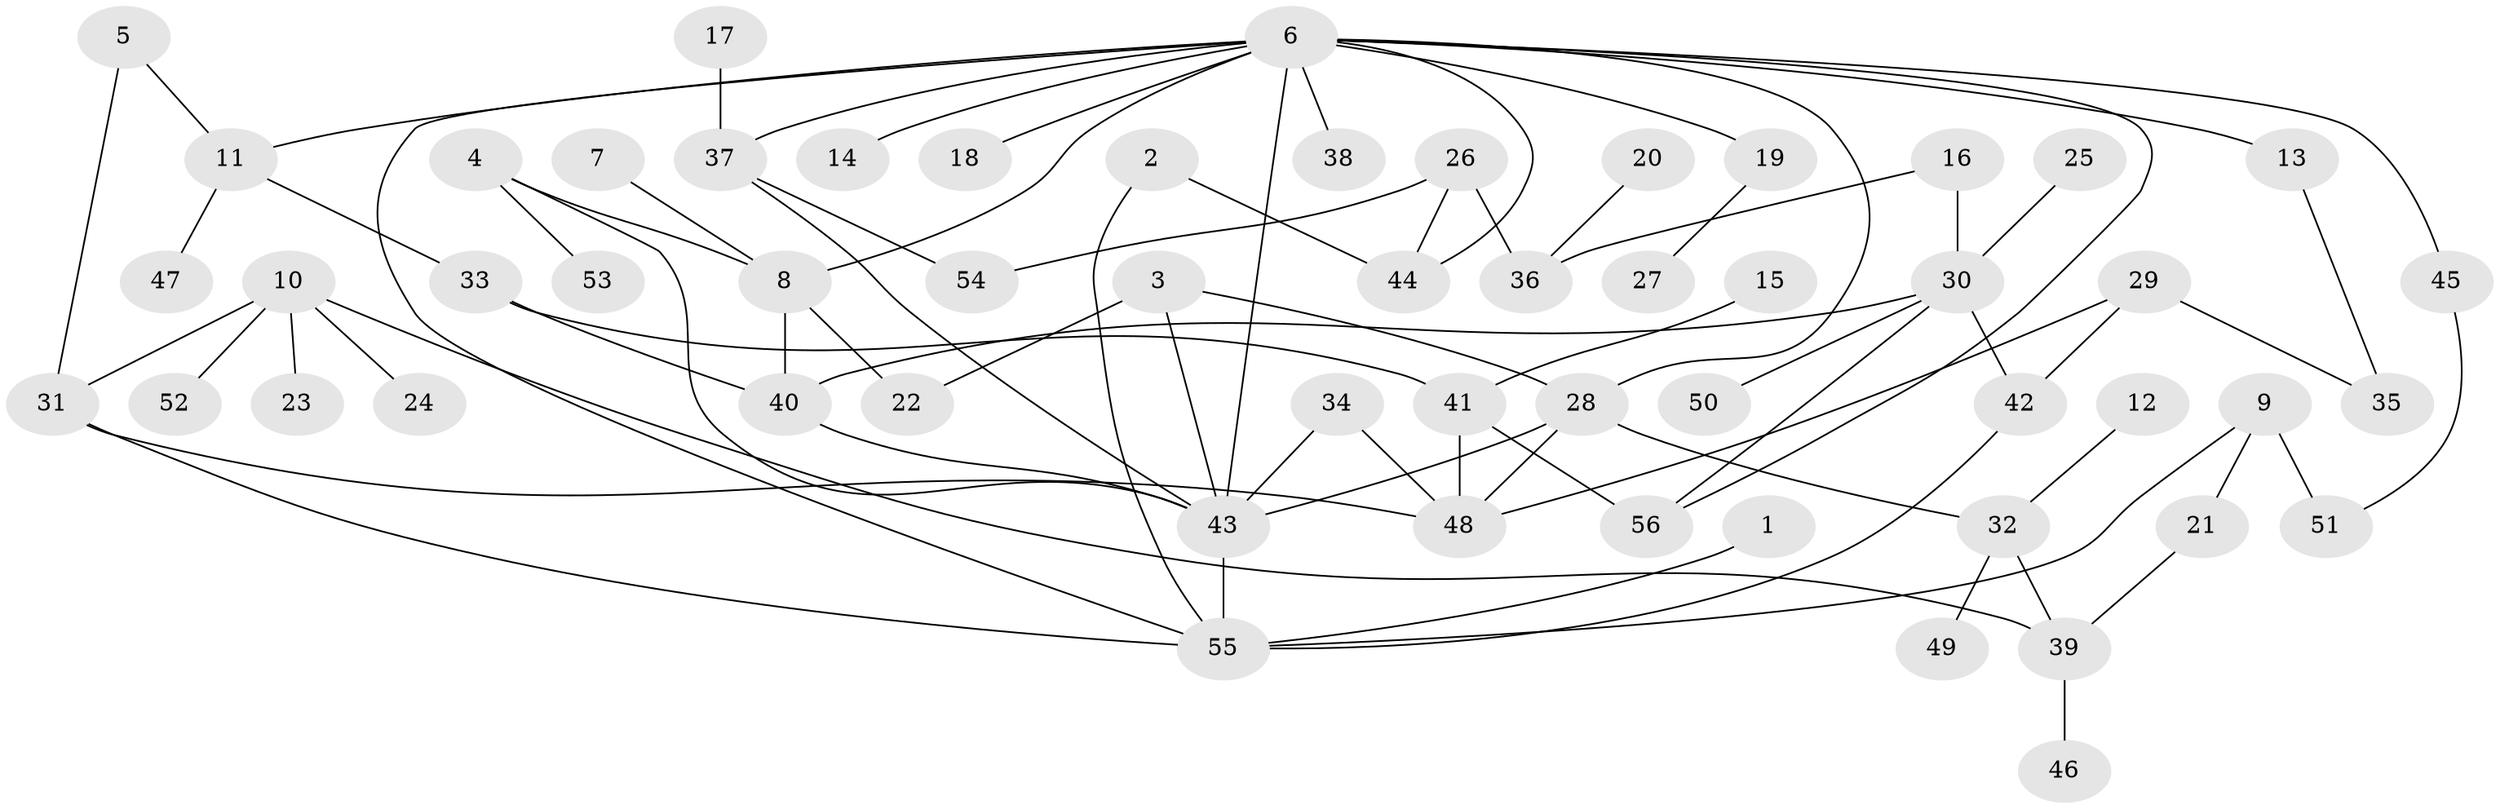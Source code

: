 // original degree distribution, {8: 0.018018018018018018, 3: 0.21621621621621623, 7: 0.009009009009009009, 6: 0.009009009009009009, 1: 0.25225225225225223, 4: 0.09009009009009009, 5: 0.04504504504504504, 2: 0.36036036036036034}
// Generated by graph-tools (version 1.1) at 2025/25/03/09/25 03:25:33]
// undirected, 56 vertices, 78 edges
graph export_dot {
graph [start="1"]
  node [color=gray90,style=filled];
  1;
  2;
  3;
  4;
  5;
  6;
  7;
  8;
  9;
  10;
  11;
  12;
  13;
  14;
  15;
  16;
  17;
  18;
  19;
  20;
  21;
  22;
  23;
  24;
  25;
  26;
  27;
  28;
  29;
  30;
  31;
  32;
  33;
  34;
  35;
  36;
  37;
  38;
  39;
  40;
  41;
  42;
  43;
  44;
  45;
  46;
  47;
  48;
  49;
  50;
  51;
  52;
  53;
  54;
  55;
  56;
  1 -- 55 [weight=1.0];
  2 -- 44 [weight=1.0];
  2 -- 55 [weight=1.0];
  3 -- 22 [weight=1.0];
  3 -- 28 [weight=1.0];
  3 -- 43 [weight=1.0];
  4 -- 8 [weight=1.0];
  4 -- 43 [weight=1.0];
  4 -- 53 [weight=1.0];
  5 -- 11 [weight=1.0];
  5 -- 31 [weight=1.0];
  6 -- 8 [weight=1.0];
  6 -- 11 [weight=1.0];
  6 -- 13 [weight=1.0];
  6 -- 14 [weight=1.0];
  6 -- 18 [weight=1.0];
  6 -- 19 [weight=1.0];
  6 -- 28 [weight=1.0];
  6 -- 37 [weight=2.0];
  6 -- 38 [weight=2.0];
  6 -- 43 [weight=1.0];
  6 -- 44 [weight=1.0];
  6 -- 45 [weight=1.0];
  6 -- 55 [weight=1.0];
  6 -- 56 [weight=1.0];
  7 -- 8 [weight=1.0];
  8 -- 22 [weight=1.0];
  8 -- 40 [weight=1.0];
  9 -- 21 [weight=1.0];
  9 -- 51 [weight=1.0];
  9 -- 55 [weight=1.0];
  10 -- 23 [weight=1.0];
  10 -- 24 [weight=1.0];
  10 -- 31 [weight=1.0];
  10 -- 39 [weight=1.0];
  10 -- 52 [weight=1.0];
  11 -- 33 [weight=1.0];
  11 -- 47 [weight=1.0];
  12 -- 32 [weight=1.0];
  13 -- 35 [weight=1.0];
  15 -- 41 [weight=1.0];
  16 -- 30 [weight=1.0];
  16 -- 36 [weight=1.0];
  17 -- 37 [weight=1.0];
  19 -- 27 [weight=1.0];
  20 -- 36 [weight=1.0];
  21 -- 39 [weight=1.0];
  25 -- 30 [weight=1.0];
  26 -- 36 [weight=1.0];
  26 -- 44 [weight=1.0];
  26 -- 54 [weight=1.0];
  28 -- 32 [weight=1.0];
  28 -- 43 [weight=1.0];
  28 -- 48 [weight=1.0];
  29 -- 35 [weight=1.0];
  29 -- 42 [weight=1.0];
  29 -- 48 [weight=1.0];
  30 -- 40 [weight=1.0];
  30 -- 42 [weight=1.0];
  30 -- 50 [weight=1.0];
  30 -- 56 [weight=1.0];
  31 -- 48 [weight=1.0];
  31 -- 55 [weight=1.0];
  32 -- 39 [weight=1.0];
  32 -- 49 [weight=1.0];
  33 -- 40 [weight=1.0];
  33 -- 41 [weight=1.0];
  34 -- 43 [weight=1.0];
  34 -- 48 [weight=2.0];
  37 -- 43 [weight=1.0];
  37 -- 54 [weight=1.0];
  39 -- 46 [weight=1.0];
  40 -- 43 [weight=1.0];
  41 -- 48 [weight=2.0];
  41 -- 56 [weight=1.0];
  42 -- 55 [weight=1.0];
  43 -- 55 [weight=1.0];
  45 -- 51 [weight=1.0];
}
